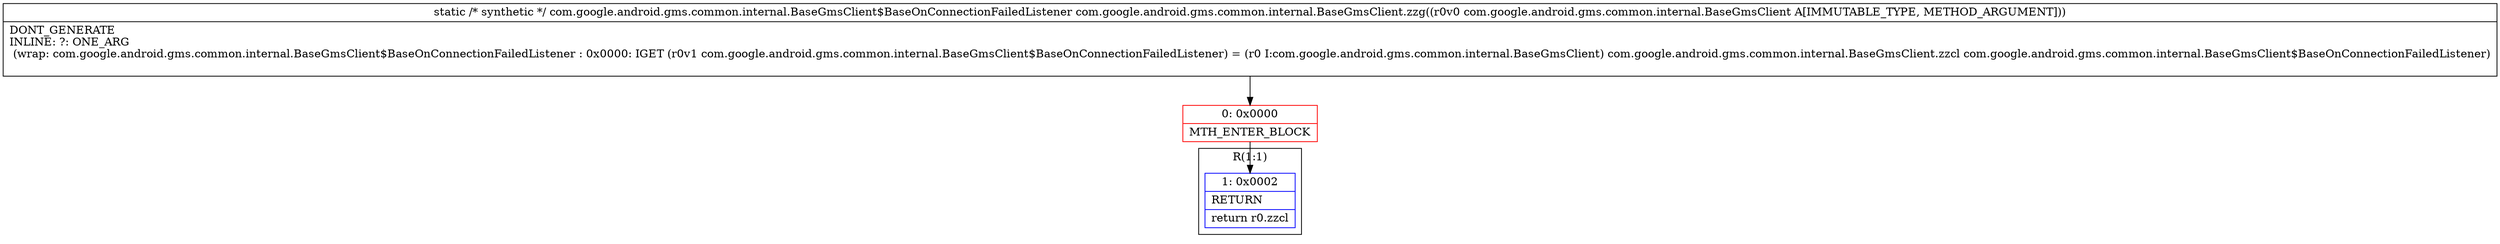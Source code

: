 digraph "CFG forcom.google.android.gms.common.internal.BaseGmsClient.zzg(Lcom\/google\/android\/gms\/common\/internal\/BaseGmsClient;)Lcom\/google\/android\/gms\/common\/internal\/BaseGmsClient$BaseOnConnectionFailedListener;" {
subgraph cluster_Region_1142281481 {
label = "R(1:1)";
node [shape=record,color=blue];
Node_1 [shape=record,label="{1\:\ 0x0002|RETURN\l|return r0.zzcl\l}"];
}
Node_0 [shape=record,color=red,label="{0\:\ 0x0000|MTH_ENTER_BLOCK\l}"];
MethodNode[shape=record,label="{static \/* synthetic *\/ com.google.android.gms.common.internal.BaseGmsClient$BaseOnConnectionFailedListener com.google.android.gms.common.internal.BaseGmsClient.zzg((r0v0 com.google.android.gms.common.internal.BaseGmsClient A[IMMUTABLE_TYPE, METHOD_ARGUMENT]))  | DONT_GENERATE\lINLINE: ?: ONE_ARG  \l  (wrap: com.google.android.gms.common.internal.BaseGmsClient$BaseOnConnectionFailedListener : 0x0000: IGET  (r0v1 com.google.android.gms.common.internal.BaseGmsClient$BaseOnConnectionFailedListener) = (r0 I:com.google.android.gms.common.internal.BaseGmsClient) com.google.android.gms.common.internal.BaseGmsClient.zzcl com.google.android.gms.common.internal.BaseGmsClient$BaseOnConnectionFailedListener)\l\l}"];
MethodNode -> Node_0;
Node_0 -> Node_1;
}

